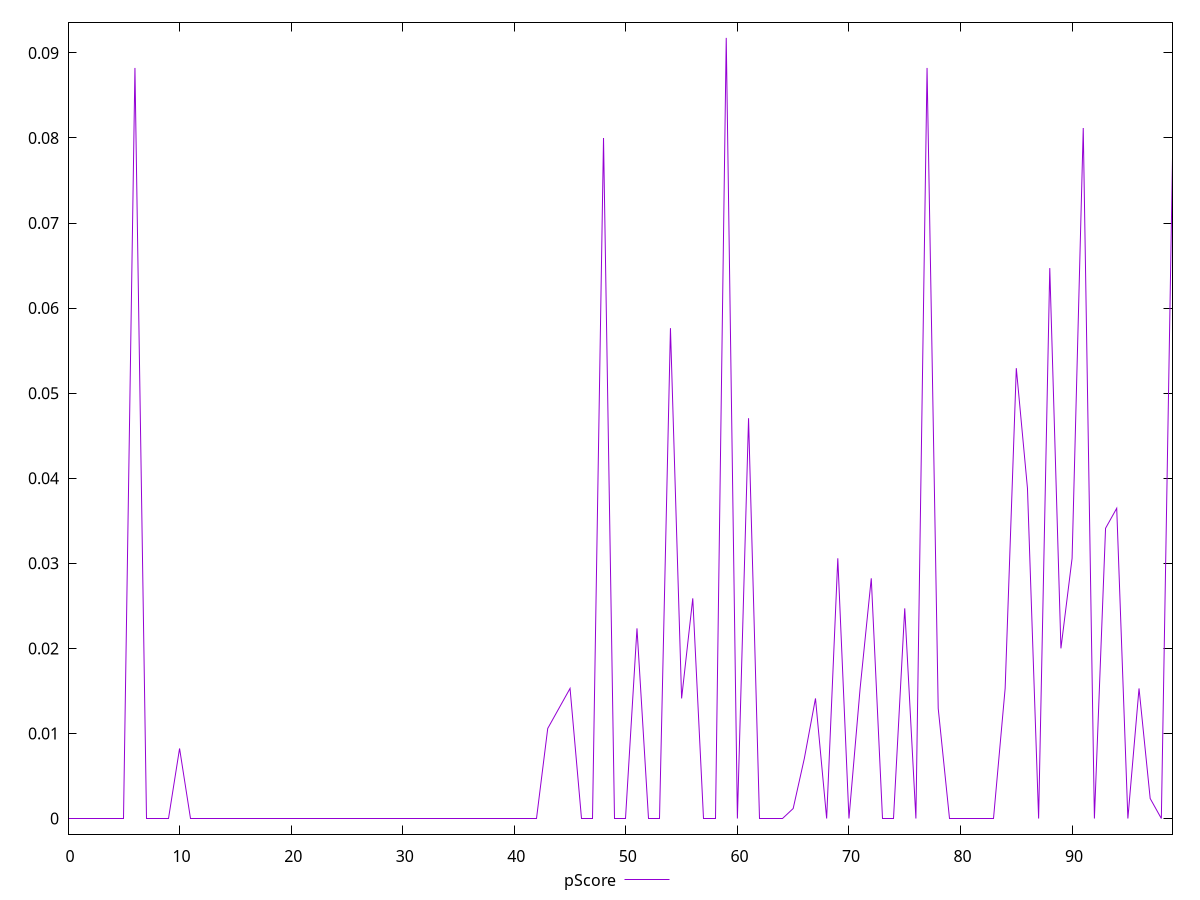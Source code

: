 reset

$pScore <<EOF
0 0
1 0
2 0
3 0
4 0
5 0
6 0.08823529411764702
7 0
8 0
9 0
10 0.008235294117647063
11 0
12 0
13 0
14 0
15 0
16 0
17 0
18 0
19 0
20 0
21 0
22 0
23 0
24 0
25 0
26 0
27 0
28 0
29 0
30 0
31 0
32 0
33 0
34 0
35 0
36 0
37 0
38 0
39 0
40 0
41 0
42 0
43 0.01058823529411762
44 0.012941176470588234
45 0.015294117647058791
46 0
47 0
48 0.08000000000000002
49 0
50 0
51 0.022352941176470575
52 0
53 0
54 0.057647058823529385
55 0.014117647058823513
56 0.025882352941176467
57 0
58 0
59 0.09176470588235291
60 0
61 0.047058823529411764
62 0
63 0
64 0
65 0.0011764705882352788
66 0.0070588235294117285
67 0.014117647058823513
68 0
69 0.03058823529411764
70 0
71 0.015294117647058791
72 0.028235294117647025
73 0
74 0
75 0.02470588235294119
76 0
77 0.08823529411764702
78 0.012941176470588234
79 0
80 0
81 0
82 0
83 0
84 0.015294117647058791
85 0.052941176470588214
86 0.0388235294117647
87 0
88 0.06470588235294117
89 0.019999999999999962
90 0.03058823529411764
91 0.0811764705882353
92 0
93 0.03411764705882353
94 0.03647058823529409
95 0
96 0.015294117647058791
97 0.0023529411764705577
98 0
99 0.0776470588235294
EOF

set key outside below
set xrange [0:99]
set yrange [-0.0018352941176470582:0.09359999999999997]
set trange [-0.0018352941176470582:0.09359999999999997]
set terminal svg size 640, 500 enhanced background rgb 'white'
set output "report_00025_2021-02-22T21:38:55.199Z/uses-http2/samples/pages/pScore/values.svg"

plot $pScore title "pScore" with line

reset
